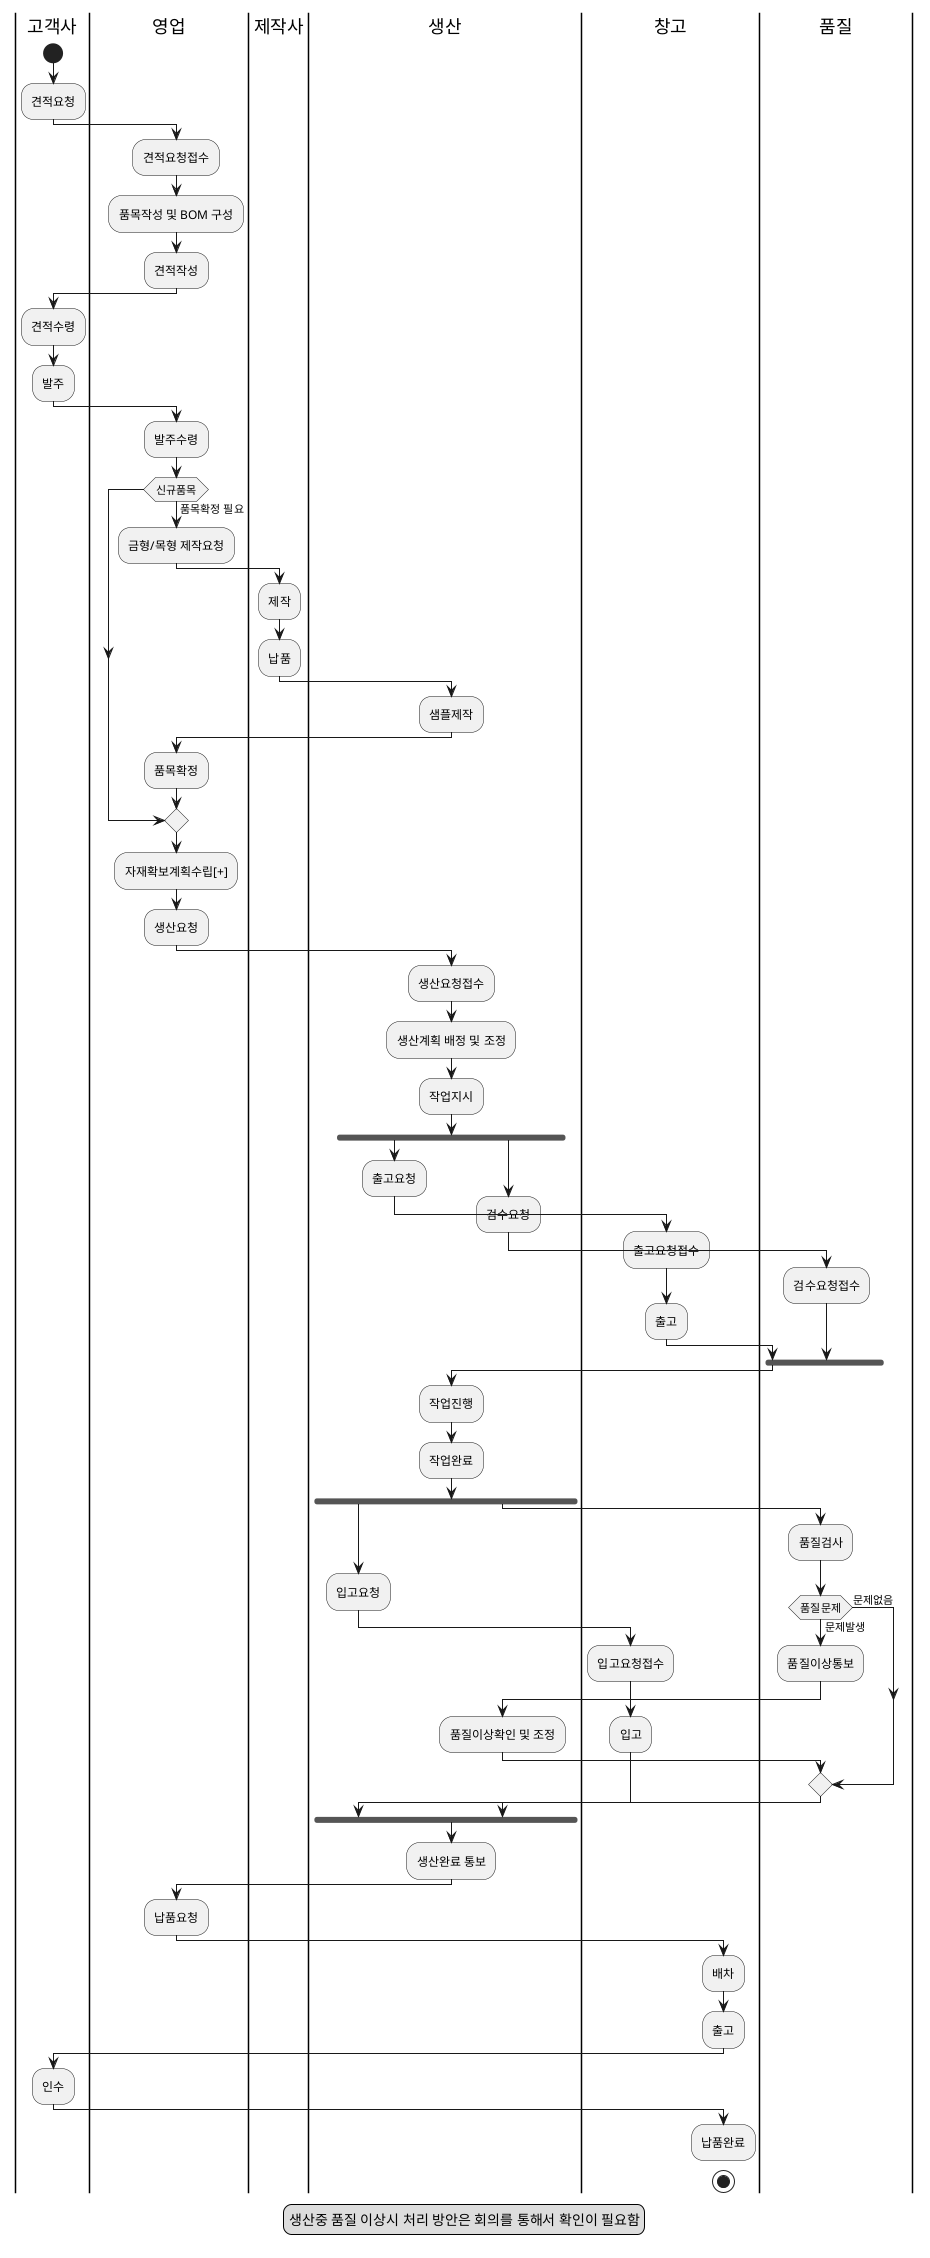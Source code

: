@startuml
|고객사|
start
:견적요청;
|영업|
:견적요청접수;
:품목작성 및 BOM 구성;
:견적작성;
|고객사|
:견적수령;
:발주;
|영업|
:발주수령;
if (신규품목) then (품목확정 필요)
  :금형/목형 제작요청;
  |제작사|
  :제작;
  :납품;
  |생산|
  :샘플제작;
  |영업|
  :품목확정;
endif
:자재확보계획수립[+];
:생산요청;
|생산|
:생산요청접수;
:생산계획 배정 및 조정;
|생산|
:작업지시;
fork
  :출고요청;
  |창고|
  :출고요청접수;
  :출고;
fork again
  |생산|
  :검수요청;
  |품질|
  :검수요청접수;
endfork
|생산|
:작업진행;
:작업완료;
fork
  :입고요청;
  |창고|
  :입고요청접수;
  :입고;
fork again
  |품질|
  :품질검사;
  if(품질문제) then (문제발생)
    :품질이상통보;
    |생산|
    :품질이상확인 및 조정;
  else (문제없음)

  endif
endfork
|생산|
:생산완료 통보;
|품질|
|영업|
:납품요청;
|창고|
:배차;
:출고;
|고객사|
:인수;
|창고|
:납품완료;
detach

stop
legend bottom
  생산중 품질 이상시 처리 방안은 회의를 통해서 확인이 필요함
endlegend
@enduml
